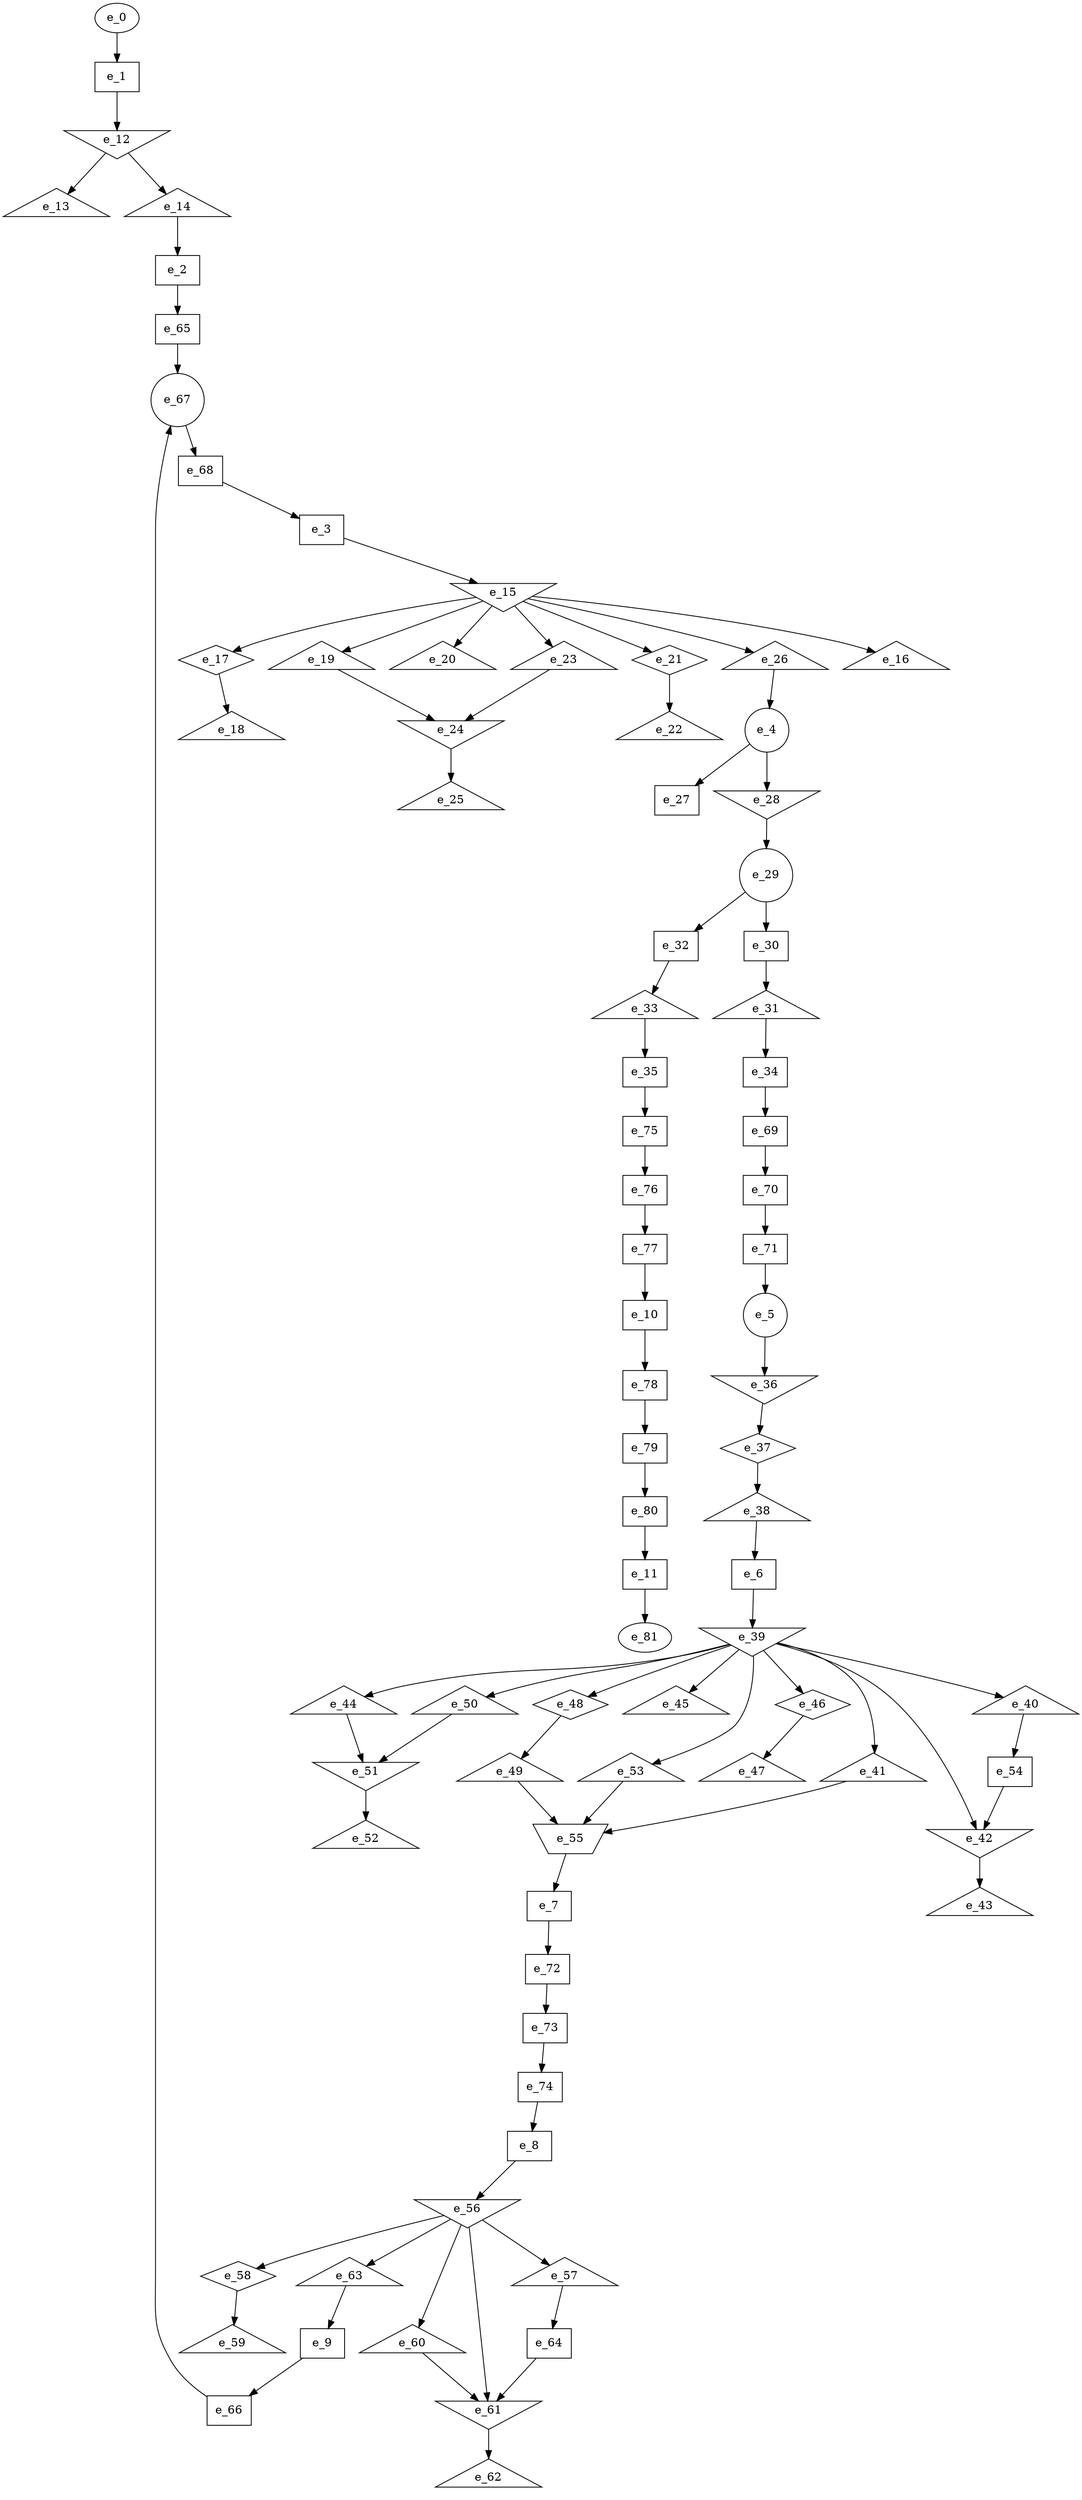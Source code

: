 digraph control_path {
  e_0: entry_node : n ;
  e_1 [shape = dot];
  e_2 [shape = dot];
  e_3 [shape = dot];
  e_4 [shape = circle];
  e_5 [shape = circle];
  e_6 [shape = dot];
  e_7 [shape = dot];
  e_8 [shape = dot];
  e_9 [shape = dot];
  e_10 [shape = dot];
  e_11 [shape = dot];
  e_12 [shape = invtriangle];
  e_13 [shape = triangle];
  e_14 [shape = triangle];
  e_15 [shape = invtriangle];
  e_16 [shape = triangle];
  e_17 [shape = diamond];
  e_18 [shape = triangle];
  e_19 [shape = triangle];
  e_20 [shape = triangle];
  e_21 [shape = diamond];
  e_22 [shape = triangle];
  e_23 [shape = triangle];
  e_24 [shape = invtriangle];
  e_25 [shape = triangle];
  e_26 [shape = triangle];
  e_27 [shape = dot];
  e_28 [shape = invtriangle];
  e_29 [shape = circle];
  e_30 [shape = dot];
  e_31 [shape = triangle];
  e_32 [shape = dot];
  e_33 [shape = triangle];
  e_34 [shape = dot];
  e_35 [shape = dot];
  e_36 [shape = invtriangle];
  e_37 [shape = diamond];
  e_38 [shape = triangle];
  e_39 [shape = invtriangle];
  e_40 [shape = triangle];
  e_41 [shape = triangle];
  e_42 [shape = invtriangle];
  e_43 [shape = triangle];
  e_44 [shape = triangle];
  e_45 [shape = triangle];
  e_46 [shape = diamond];
  e_47 [shape = triangle];
  e_48 [shape = diamond];
  e_49 [shape = triangle];
  e_50 [shape = triangle];
  e_51 [shape = invtriangle];
  e_52 [shape = triangle];
  e_53 [shape = triangle];
  e_54 [shape = dot];
  e_55 [shape = invtrapezium];
  e_56 [shape = invtriangle];
  e_57 [shape = triangle];
  e_58 [shape = diamond];
  e_59 [shape = triangle];
  e_60 [shape = triangle];
  e_61 [shape = invtriangle];
  e_62 [shape = triangle];
  e_63 [shape = triangle];
  e_64 [shape = dot];
  e_65 [shape = dot];
  e_66 [shape = dot];
  e_67 [shape = circle];
  e_68 [shape = dot];
  e_69 [shape = dot];
  e_70 [shape = dot];
  e_71 [shape = dot];
  e_72 [shape = dot];
  e_73 [shape = dot];
  e_74 [shape = dot];
  e_75 [shape = dot];
  e_76 [shape = dot];
  e_77 [shape = dot];
  e_78 [shape = dot];
  e_79 [shape = dot];
  e_80 [shape = dot];
  e_81: exit_node : s ;
  e_0 -> e_1;
  e_14 -> e_2;
  e_68 -> e_3;
  e_26 -> e_4;
  e_71 -> e_5;
  e_38 -> e_6;
  e_55 -> e_7;
  e_74 -> e_8;
  e_63 -> e_9;
  e_77 -> e_10;
  e_80 -> e_11;
  e_1 -> e_12;
  e_12 -> e_13;
  e_12 -> e_14;
  e_3 -> e_15;
  e_15 -> e_16;
  e_15 -> e_17;
  e_17 -> e_18;
  e_15 -> e_19;
  e_15 -> e_20;
  e_15 -> e_21;
  e_21 -> e_22;
  e_15 -> e_23;
  e_19 -> e_24;
  e_23 -> e_24;
  e_24 -> e_25;
  e_15 -> e_26;
  e_4 -> e_27;
  e_4 -> e_28;
  e_28 -> e_29;
  e_29 -> e_30;
  e_30 -> e_31;
  e_29 -> e_32;
  e_32 -> e_33;
  e_31 -> e_34;
  e_33 -> e_35;
  e_5 -> e_36;
  e_36 -> e_37;
  e_37 -> e_38;
  e_6 -> e_39;
  e_39 -> e_40;
  e_39 -> e_41;
  e_39 -> e_42;
  e_54 -> e_42;
  e_42 -> e_43;
  e_39 -> e_44;
  e_39 -> e_45;
  e_39 -> e_46;
  e_46 -> e_47;
  e_39 -> e_48;
  e_48 -> e_49;
  e_39 -> e_50;
  e_44 -> e_51;
  e_50 -> e_51;
  e_51 -> e_52;
  e_39 -> e_53;
  e_40 -> e_54;
  e_41 -> e_55;
  e_49 -> e_55;
  e_53 -> e_55;
  e_8 -> e_56;
  e_56 -> e_57;
  e_56 -> e_58;
  e_58 -> e_59;
  e_56 -> e_60;
  e_56 -> e_61;
  e_60 -> e_61;
  e_64 -> e_61;
  e_61 -> e_62;
  e_56 -> e_63;
  e_57 -> e_64;
  e_2 -> e_65;
  e_9 -> e_66;
  e_65 -> e_67;
  e_66 -> e_67;
  e_67 -> e_68;
  e_34 -> e_69;
  e_69 -> e_70;
  e_70 -> e_71;
  e_7 -> e_72;
  e_72 -> e_73;
  e_73 -> e_74;
  e_35 -> e_75;
  e_75 -> e_76;
  e_76 -> e_77;
  e_10 -> e_78;
  e_78 -> e_79;
  e_79 -> e_80;
  e_11 -> e_81;
}
